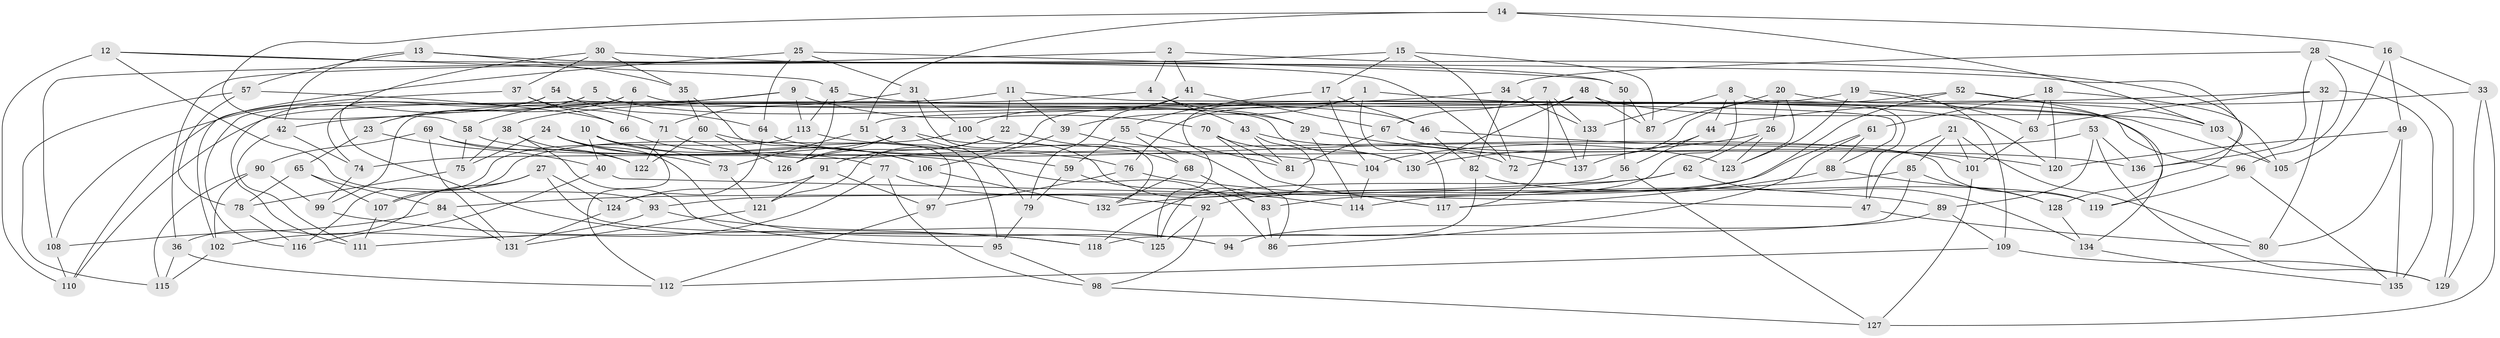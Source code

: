 // Generated by graph-tools (version 1.1) at 2025/56/03/09/25 04:56:27]
// undirected, 137 vertices, 274 edges
graph export_dot {
graph [start="1"]
  node [color=gray90,style=filled];
  1;
  2;
  3;
  4;
  5;
  6;
  7;
  8;
  9;
  10;
  11;
  12;
  13;
  14;
  15;
  16;
  17;
  18;
  19;
  20;
  21;
  22;
  23;
  24;
  25;
  26;
  27;
  28;
  29;
  30;
  31;
  32;
  33;
  34;
  35;
  36;
  37;
  38;
  39;
  40;
  41;
  42;
  43;
  44;
  45;
  46;
  47;
  48;
  49;
  50;
  51;
  52;
  53;
  54;
  55;
  56;
  57;
  58;
  59;
  60;
  61;
  62;
  63;
  64;
  65;
  66;
  67;
  68;
  69;
  70;
  71;
  72;
  73;
  74;
  75;
  76;
  77;
  78;
  79;
  80;
  81;
  82;
  83;
  84;
  85;
  86;
  87;
  88;
  89;
  90;
  91;
  92;
  93;
  94;
  95;
  96;
  97;
  98;
  99;
  100;
  101;
  102;
  103;
  104;
  105;
  106;
  107;
  108;
  109;
  110;
  111;
  112;
  113;
  114;
  115;
  116;
  117;
  118;
  119;
  120;
  121;
  122;
  123;
  124;
  125;
  126;
  127;
  128;
  129;
  130;
  131;
  132;
  133;
  134;
  135;
  136;
  137;
  1 -- 117;
  1 -- 105;
  1 -- 125;
  1 -- 39;
  2 -- 108;
  2 -- 136;
  2 -- 4;
  2 -- 41;
  3 -- 114;
  3 -- 126;
  3 -- 74;
  3 -- 79;
  4 -- 38;
  4 -- 29;
  4 -- 43;
  5 -- 23;
  5 -- 116;
  5 -- 130;
  5 -- 29;
  6 -- 111;
  6 -- 23;
  6 -- 66;
  6 -- 120;
  7 -- 137;
  7 -- 117;
  7 -- 67;
  7 -- 133;
  8 -- 47;
  8 -- 133;
  8 -- 83;
  8 -- 44;
  9 -- 113;
  9 -- 58;
  9 -- 70;
  9 -- 99;
  10 -- 112;
  10 -- 40;
  10 -- 73;
  10 -- 106;
  11 -- 39;
  11 -- 96;
  11 -- 110;
  11 -- 22;
  12 -- 128;
  12 -- 45;
  12 -- 93;
  12 -- 110;
  13 -- 35;
  13 -- 57;
  13 -- 42;
  13 -- 50;
  14 -- 51;
  14 -- 103;
  14 -- 16;
  14 -- 58;
  15 -- 17;
  15 -- 87;
  15 -- 36;
  15 -- 72;
  16 -- 33;
  16 -- 105;
  16 -- 49;
  17 -- 104;
  17 -- 55;
  17 -- 46;
  18 -- 105;
  18 -- 120;
  18 -- 61;
  18 -- 63;
  19 -- 123;
  19 -- 121;
  19 -- 63;
  19 -- 109;
  20 -- 26;
  20 -- 134;
  20 -- 123;
  20 -- 87;
  21 -- 80;
  21 -- 101;
  21 -- 85;
  21 -- 47;
  22 -- 91;
  22 -- 68;
  22 -- 126;
  23 -- 65;
  23 -- 40;
  24 -- 73;
  24 -- 94;
  24 -- 75;
  24 -- 77;
  25 -- 110;
  25 -- 64;
  25 -- 31;
  25 -- 50;
  26 -- 62;
  26 -- 130;
  26 -- 123;
  27 -- 125;
  27 -- 124;
  27 -- 107;
  27 -- 36;
  28 -- 136;
  28 -- 129;
  28 -- 34;
  28 -- 96;
  29 -- 114;
  29 -- 137;
  30 -- 72;
  30 -- 35;
  30 -- 74;
  30 -- 37;
  31 -- 132;
  31 -- 100;
  31 -- 71;
  32 -- 135;
  32 -- 51;
  32 -- 80;
  32 -- 63;
  33 -- 129;
  33 -- 44;
  33 -- 127;
  34 -- 42;
  34 -- 82;
  34 -- 133;
  35 -- 60;
  35 -- 97;
  36 -- 115;
  36 -- 112;
  37 -- 102;
  37 -- 71;
  37 -- 66;
  38 -- 95;
  38 -- 122;
  38 -- 75;
  39 -- 106;
  39 -- 86;
  40 -- 47;
  40 -- 116;
  41 -- 79;
  41 -- 100;
  41 -- 67;
  42 -- 74;
  42 -- 111;
  43 -- 81;
  43 -- 72;
  43 -- 125;
  44 -- 137;
  44 -- 56;
  45 -- 46;
  45 -- 126;
  45 -- 113;
  46 -- 120;
  46 -- 82;
  47 -- 80;
  48 -- 87;
  48 -- 76;
  48 -- 130;
  48 -- 103;
  49 -- 120;
  49 -- 135;
  49 -- 80;
  50 -- 87;
  50 -- 56;
  51 -- 73;
  51 -- 95;
  52 -- 119;
  52 -- 114;
  52 -- 72;
  52 -- 103;
  53 -- 104;
  53 -- 89;
  53 -- 129;
  53 -- 136;
  54 -- 108;
  54 -- 118;
  54 -- 88;
  54 -- 64;
  55 -- 59;
  55 -- 68;
  55 -- 81;
  56 -- 127;
  56 -- 93;
  57 -- 115;
  57 -- 66;
  57 -- 78;
  58 -- 75;
  58 -- 59;
  59 -- 83;
  59 -- 79;
  60 -- 104;
  60 -- 126;
  60 -- 122;
  61 -- 88;
  61 -- 92;
  61 -- 86;
  62 -- 134;
  62 -- 118;
  62 -- 84;
  63 -- 101;
  64 -- 124;
  64 -- 123;
  65 -- 84;
  65 -- 107;
  65 -- 78;
  66 -- 106;
  67 -- 101;
  67 -- 81;
  68 -- 132;
  68 -- 83;
  69 -- 90;
  69 -- 131;
  69 -- 122;
  69 -- 86;
  70 -- 81;
  70 -- 130;
  70 -- 117;
  71 -- 122;
  71 -- 76;
  73 -- 121;
  74 -- 99;
  75 -- 78;
  76 -- 97;
  76 -- 89;
  77 -- 92;
  77 -- 111;
  77 -- 98;
  78 -- 116;
  79 -- 95;
  82 -- 119;
  82 -- 94;
  83 -- 86;
  84 -- 108;
  84 -- 131;
  85 -- 118;
  85 -- 128;
  85 -- 132;
  88 -- 117;
  88 -- 128;
  89 -- 94;
  89 -- 109;
  90 -- 99;
  90 -- 115;
  90 -- 102;
  91 -- 124;
  91 -- 97;
  91 -- 121;
  92 -- 125;
  92 -- 98;
  93 -- 102;
  93 -- 94;
  95 -- 98;
  96 -- 119;
  96 -- 135;
  97 -- 112;
  98 -- 127;
  99 -- 118;
  100 -- 119;
  100 -- 107;
  101 -- 127;
  102 -- 115;
  103 -- 105;
  104 -- 114;
  106 -- 132;
  107 -- 111;
  108 -- 110;
  109 -- 112;
  109 -- 129;
  113 -- 136;
  113 -- 116;
  121 -- 131;
  124 -- 131;
  128 -- 134;
  133 -- 137;
  134 -- 135;
}
